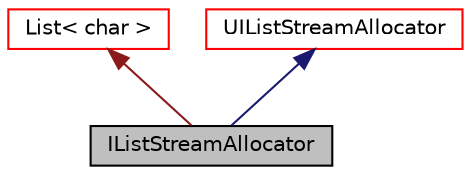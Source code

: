 digraph "IListStreamAllocator"
{
  bgcolor="transparent";
  edge [fontname="Helvetica",fontsize="10",labelfontname="Helvetica",labelfontsize="10"];
  node [fontname="Helvetica",fontsize="10",shape=record];
  Node1 [label="IListStreamAllocator",height=0.2,width=0.4,color="black", fillcolor="grey75", style="filled" fontcolor="black"];
  Node2 -> Node1 [dir="back",color="firebrick4",fontsize="10",style="solid",fontname="Helvetica"];
  Node2 [label="List\< char \>",height=0.2,width=0.4,color="red",URL="$classFoam_1_1List.html"];
  Node3 -> Node1 [dir="back",color="midnightblue",fontsize="10",style="solid",fontname="Helvetica"];
  Node3 [label="UIListStreamAllocator",height=0.2,width=0.4,color="red",URL="$classFoam_1_1Detail_1_1UIListStreamAllocator.html",tooltip="An stream/stream-buffer input allocator for a externally allocated list. "];
}

